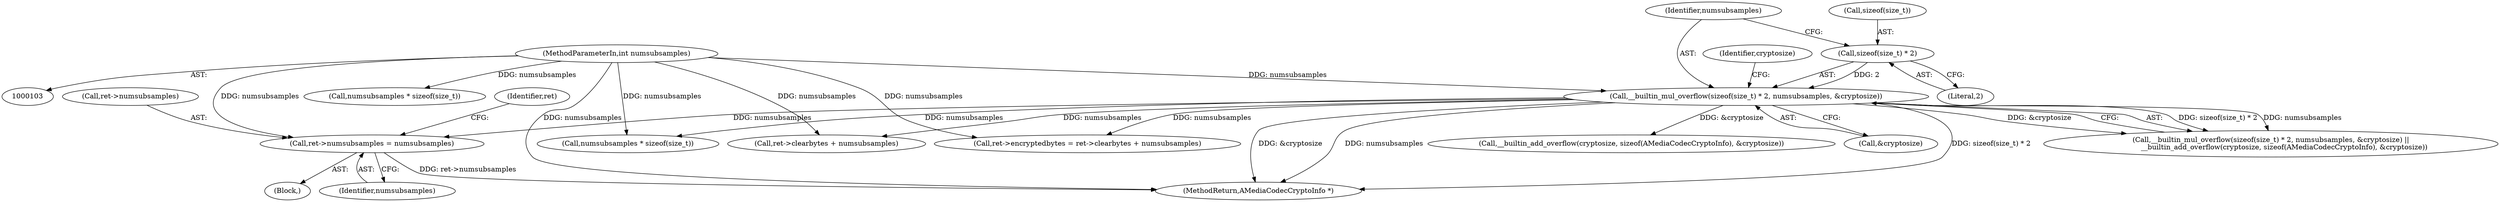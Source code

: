 digraph "0_Android_2b4667baa5a2badbdfec1794156ee17d4afef37c@pointer" {
"1000149" [label="(Call,ret->numsubsamples = numsubsamples)"];
"1000114" [label="(Call,__builtin_mul_overflow(sizeof(size_t) * 2, numsubsamples, &cryptosize))"];
"1000115" [label="(Call,sizeof(size_t) * 2)"];
"1000104" [label="(MethodParameterIn,int numsubsamples)"];
"1000119" [label="(Identifier,numsubsamples)"];
"1000110" [label="(Block,)"];
"1000153" [label="(Identifier,numsubsamples)"];
"1000156" [label="(Identifier,ret)"];
"1000115" [label="(Call,sizeof(size_t) * 2)"];
"1000123" [label="(Identifier,cryptosize)"];
"1000118" [label="(Literal,2)"];
"1000150" [label="(Call,ret->numsubsamples)"];
"1000223" [label="(MethodReturn,AMediaCodecCryptoInfo *)"];
"1000113" [label="(Call,__builtin_mul_overflow(sizeof(size_t) * 2, numsubsamples, &cryptosize) ||\n            __builtin_add_overflow(cryptosize, sizeof(AMediaCodecCryptoInfo), &cryptosize))"];
"1000198" [label="(Call,ret->clearbytes + numsubsamples)"];
"1000149" [label="(Call,ret->numsubsamples = numsubsamples)"];
"1000104" [label="(MethodParameterIn,int numsubsamples)"];
"1000122" [label="(Call,__builtin_add_overflow(cryptosize, sizeof(AMediaCodecCryptoInfo), &cryptosize))"];
"1000116" [label="(Call,sizeof(size_t))"];
"1000120" [label="(Call,&cryptosize)"];
"1000217" [label="(Call,numsubsamples * sizeof(size_t))"];
"1000114" [label="(Call,__builtin_mul_overflow(sizeof(size_t) * 2, numsubsamples, &cryptosize))"];
"1000208" [label="(Call,numsubsamples * sizeof(size_t))"];
"1000194" [label="(Call,ret->encryptedbytes = ret->clearbytes + numsubsamples)"];
"1000149" -> "1000110"  [label="AST: "];
"1000149" -> "1000153"  [label="CFG: "];
"1000150" -> "1000149"  [label="AST: "];
"1000153" -> "1000149"  [label="AST: "];
"1000156" -> "1000149"  [label="CFG: "];
"1000149" -> "1000223"  [label="DDG: ret->numsubsamples"];
"1000114" -> "1000149"  [label="DDG: numsubsamples"];
"1000104" -> "1000149"  [label="DDG: numsubsamples"];
"1000114" -> "1000113"  [label="AST: "];
"1000114" -> "1000120"  [label="CFG: "];
"1000115" -> "1000114"  [label="AST: "];
"1000119" -> "1000114"  [label="AST: "];
"1000120" -> "1000114"  [label="AST: "];
"1000123" -> "1000114"  [label="CFG: "];
"1000113" -> "1000114"  [label="CFG: "];
"1000114" -> "1000223"  [label="DDG: numsubsamples"];
"1000114" -> "1000223"  [label="DDG: sizeof(size_t) * 2"];
"1000114" -> "1000223"  [label="DDG: &cryptosize"];
"1000114" -> "1000113"  [label="DDG: sizeof(size_t) * 2"];
"1000114" -> "1000113"  [label="DDG: numsubsamples"];
"1000114" -> "1000113"  [label="DDG: &cryptosize"];
"1000115" -> "1000114"  [label="DDG: 2"];
"1000104" -> "1000114"  [label="DDG: numsubsamples"];
"1000114" -> "1000122"  [label="DDG: &cryptosize"];
"1000114" -> "1000194"  [label="DDG: numsubsamples"];
"1000114" -> "1000198"  [label="DDG: numsubsamples"];
"1000114" -> "1000208"  [label="DDG: numsubsamples"];
"1000115" -> "1000118"  [label="CFG: "];
"1000116" -> "1000115"  [label="AST: "];
"1000118" -> "1000115"  [label="AST: "];
"1000119" -> "1000115"  [label="CFG: "];
"1000104" -> "1000103"  [label="AST: "];
"1000104" -> "1000223"  [label="DDG: numsubsamples"];
"1000104" -> "1000194"  [label="DDG: numsubsamples"];
"1000104" -> "1000198"  [label="DDG: numsubsamples"];
"1000104" -> "1000208"  [label="DDG: numsubsamples"];
"1000104" -> "1000217"  [label="DDG: numsubsamples"];
}
